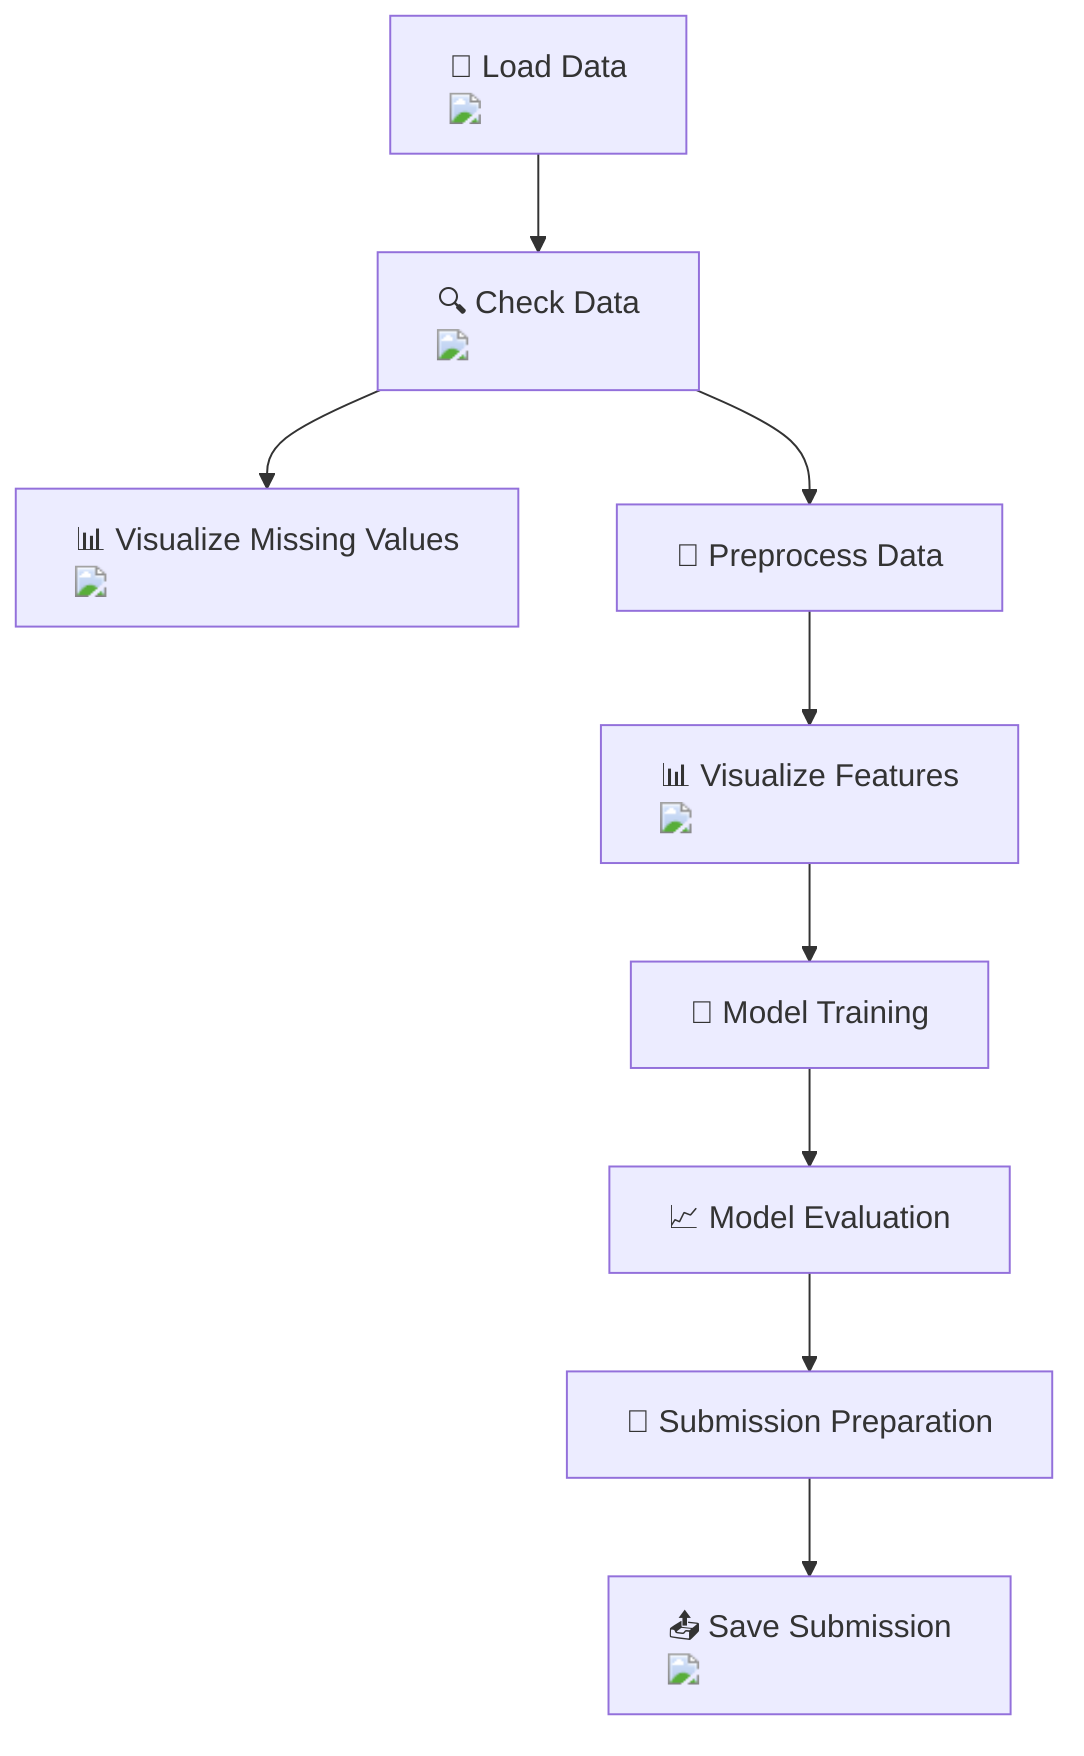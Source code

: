 flowchart TD
    A["📁 Load Data <img src='file.svg'/>"] --> B["🔍 Check Data <img src='table.svg'/>"]
    B --> C["📊 Visualize Missing Values <img src='boxplot_template.svg'/>"]
    B --> D["🧹 Preprocess Data"]
    D --> E["📊 Visualize Features <img src='hist_template.svg'/>"]
    E --> F["🤖 Model Training"]
    F --> G["📈 Model Evaluation"]
    G --> H["📝 Submission Preparation"]
    H --> I["📤 Save Submission <img src='file.svg'/>"]